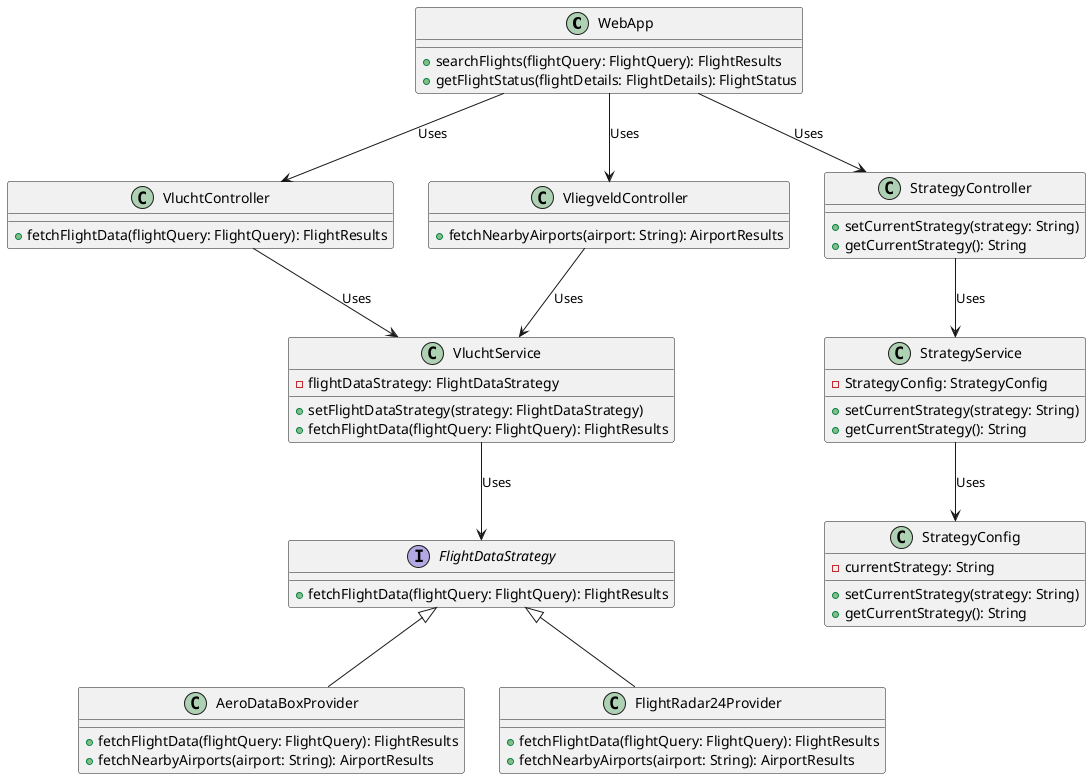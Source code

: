 @startuml
'https://plantuml.com/class-diagram

class WebApp {
    +searchFlights(flightQuery: FlightQuery): FlightResults
    +getFlightStatus(flightDetails: FlightDetails): FlightStatus
}

class VluchtController {
    +fetchFlightData(flightQuery: FlightQuery): FlightResults
}

class VliegveldController {
    +fetchNearbyAirports(airport: String): AirportResults
}

class StrategyController {
    +setCurrentStrategy(strategy: String)
    +getCurrentStrategy(): String
}

class VluchtService {
    -flightDataStrategy: FlightDataStrategy
    +setFlightDataStrategy(strategy: FlightDataStrategy)
    +fetchFlightData(flightQuery: FlightQuery): FlightResults
}

class StrategyService {
    -StrategyConfig: StrategyConfig
    +setCurrentStrategy(strategy: String)
    +getCurrentStrategy(): String
}

interface FlightDataStrategy {
    +fetchFlightData(flightQuery: FlightQuery): FlightResults
}

class AeroDataBoxProvider {
    +fetchFlightData(flightQuery: FlightQuery): FlightResults
    +fetchNearbyAirports(airport: String): AirportResults
}

class FlightRadar24Provider {
    +fetchFlightData(flightQuery: FlightQuery): FlightResults
    +fetchNearbyAirports(airport: String): AirportResults
}

class StrategyConfig {
    -currentStrategy: String
    +setCurrentStrategy(strategy: String)
    +getCurrentStrategy(): String
}

' Relationships
WebApp --> VluchtController : "Uses"
WebApp --> VliegveldController : "Uses"
WebApp --> StrategyController : "Uses"
VluchtController --> VluchtService : "Uses"
VliegveldController --> VluchtService : "Uses"
StrategyController --> StrategyService : "Uses"
VluchtService --> FlightDataStrategy : "Uses"
StrategyService --> StrategyConfig : "Uses"

FlightDataStrategy <|-- AeroDataBoxProvider
FlightDataStrategy <|-- FlightRadar24Provider

@enduml
